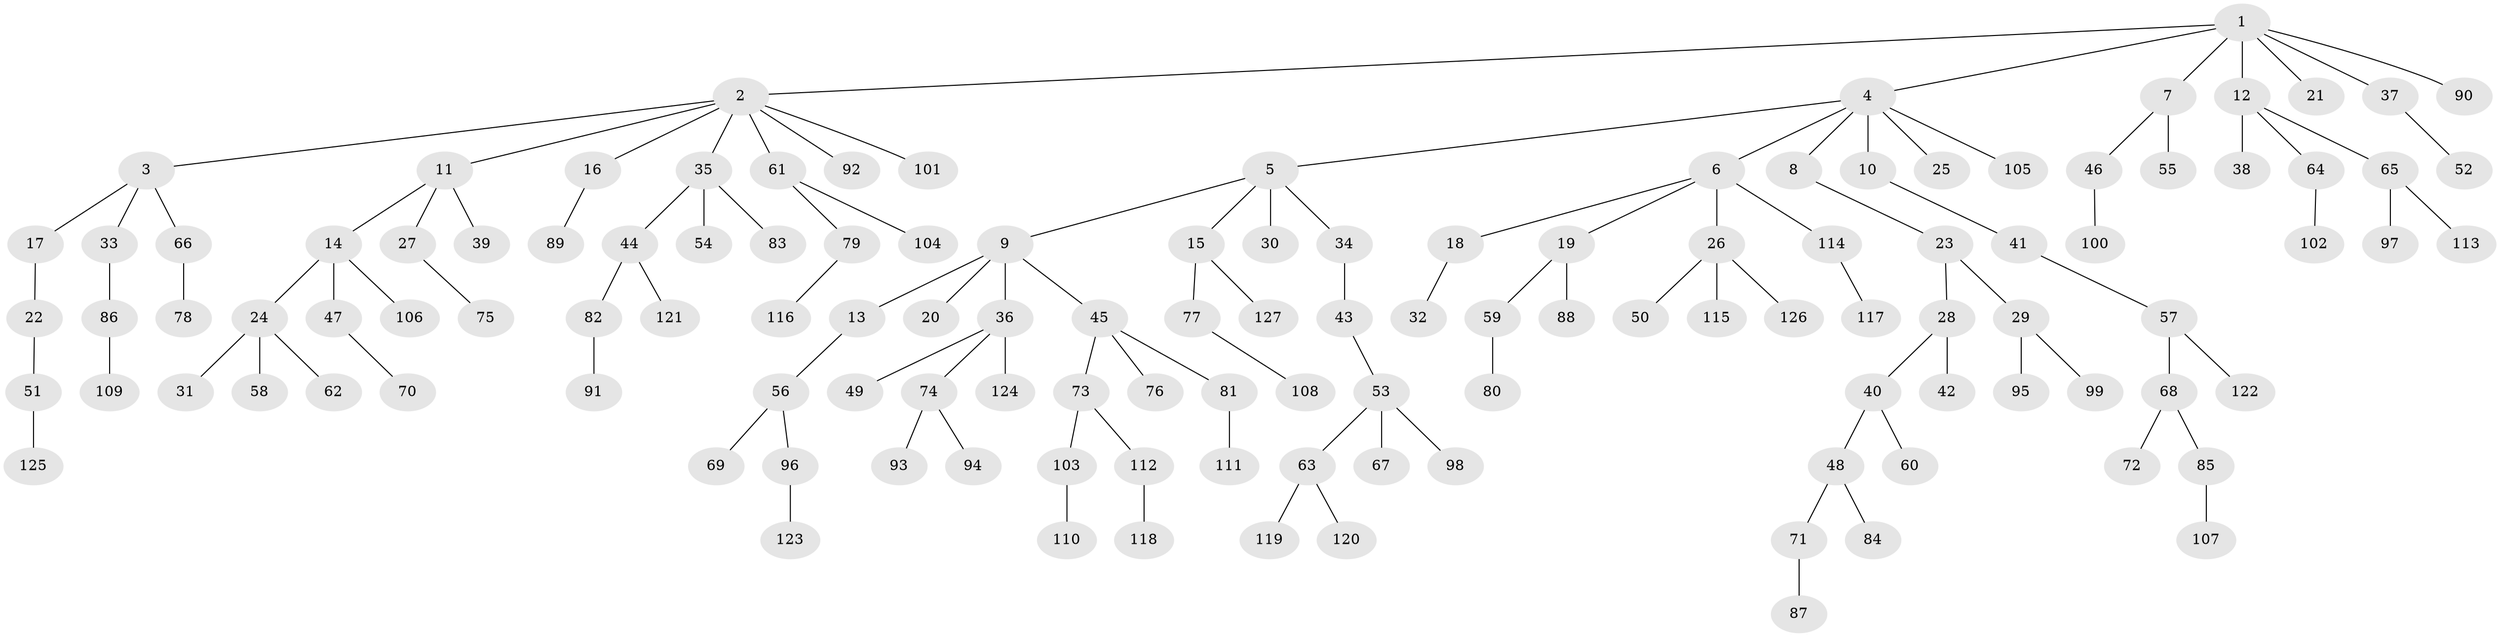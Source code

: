 // coarse degree distribution, {13: 0.02631578947368421, 2: 0.10526315789473684, 11: 0.02631578947368421, 6: 0.02631578947368421, 4: 0.02631578947368421, 3: 0.02631578947368421, 1: 0.7631578947368421}
// Generated by graph-tools (version 1.1) at 2025/19/03/04/25 18:19:18]
// undirected, 127 vertices, 126 edges
graph export_dot {
graph [start="1"]
  node [color=gray90,style=filled];
  1;
  2;
  3;
  4;
  5;
  6;
  7;
  8;
  9;
  10;
  11;
  12;
  13;
  14;
  15;
  16;
  17;
  18;
  19;
  20;
  21;
  22;
  23;
  24;
  25;
  26;
  27;
  28;
  29;
  30;
  31;
  32;
  33;
  34;
  35;
  36;
  37;
  38;
  39;
  40;
  41;
  42;
  43;
  44;
  45;
  46;
  47;
  48;
  49;
  50;
  51;
  52;
  53;
  54;
  55;
  56;
  57;
  58;
  59;
  60;
  61;
  62;
  63;
  64;
  65;
  66;
  67;
  68;
  69;
  70;
  71;
  72;
  73;
  74;
  75;
  76;
  77;
  78;
  79;
  80;
  81;
  82;
  83;
  84;
  85;
  86;
  87;
  88;
  89;
  90;
  91;
  92;
  93;
  94;
  95;
  96;
  97;
  98;
  99;
  100;
  101;
  102;
  103;
  104;
  105;
  106;
  107;
  108;
  109;
  110;
  111;
  112;
  113;
  114;
  115;
  116;
  117;
  118;
  119;
  120;
  121;
  122;
  123;
  124;
  125;
  126;
  127;
  1 -- 2;
  1 -- 4;
  1 -- 7;
  1 -- 12;
  1 -- 21;
  1 -- 37;
  1 -- 90;
  2 -- 3;
  2 -- 11;
  2 -- 16;
  2 -- 35;
  2 -- 61;
  2 -- 92;
  2 -- 101;
  3 -- 17;
  3 -- 33;
  3 -- 66;
  4 -- 5;
  4 -- 6;
  4 -- 8;
  4 -- 10;
  4 -- 25;
  4 -- 105;
  5 -- 9;
  5 -- 15;
  5 -- 30;
  5 -- 34;
  6 -- 18;
  6 -- 19;
  6 -- 26;
  6 -- 114;
  7 -- 46;
  7 -- 55;
  8 -- 23;
  9 -- 13;
  9 -- 20;
  9 -- 36;
  9 -- 45;
  10 -- 41;
  11 -- 14;
  11 -- 27;
  11 -- 39;
  12 -- 38;
  12 -- 64;
  12 -- 65;
  13 -- 56;
  14 -- 24;
  14 -- 47;
  14 -- 106;
  15 -- 77;
  15 -- 127;
  16 -- 89;
  17 -- 22;
  18 -- 32;
  19 -- 59;
  19 -- 88;
  22 -- 51;
  23 -- 28;
  23 -- 29;
  24 -- 31;
  24 -- 58;
  24 -- 62;
  26 -- 50;
  26 -- 115;
  26 -- 126;
  27 -- 75;
  28 -- 40;
  28 -- 42;
  29 -- 95;
  29 -- 99;
  33 -- 86;
  34 -- 43;
  35 -- 44;
  35 -- 54;
  35 -- 83;
  36 -- 49;
  36 -- 74;
  36 -- 124;
  37 -- 52;
  40 -- 48;
  40 -- 60;
  41 -- 57;
  43 -- 53;
  44 -- 82;
  44 -- 121;
  45 -- 73;
  45 -- 76;
  45 -- 81;
  46 -- 100;
  47 -- 70;
  48 -- 71;
  48 -- 84;
  51 -- 125;
  53 -- 63;
  53 -- 67;
  53 -- 98;
  56 -- 69;
  56 -- 96;
  57 -- 68;
  57 -- 122;
  59 -- 80;
  61 -- 79;
  61 -- 104;
  63 -- 119;
  63 -- 120;
  64 -- 102;
  65 -- 97;
  65 -- 113;
  66 -- 78;
  68 -- 72;
  68 -- 85;
  71 -- 87;
  73 -- 103;
  73 -- 112;
  74 -- 93;
  74 -- 94;
  77 -- 108;
  79 -- 116;
  81 -- 111;
  82 -- 91;
  85 -- 107;
  86 -- 109;
  96 -- 123;
  103 -- 110;
  112 -- 118;
  114 -- 117;
}
